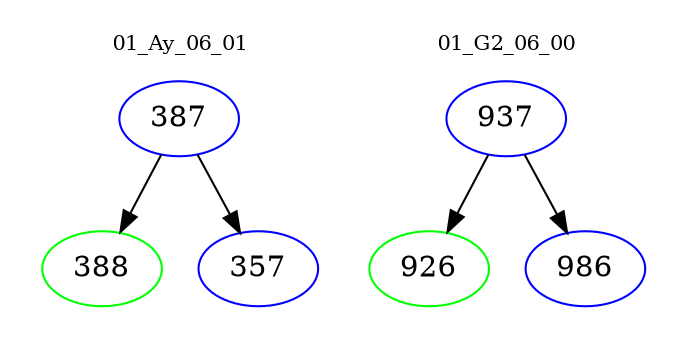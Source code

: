 digraph{
subgraph cluster_0 {
color = white
label = "01_Ay_06_01";
fontsize=10;
T0_387 [label="387", color="blue"]
T0_387 -> T0_388 [color="black"]
T0_388 [label="388", color="green"]
T0_387 -> T0_357 [color="black"]
T0_357 [label="357", color="blue"]
}
subgraph cluster_1 {
color = white
label = "01_G2_06_00";
fontsize=10;
T1_937 [label="937", color="blue"]
T1_937 -> T1_926 [color="black"]
T1_926 [label="926", color="green"]
T1_937 -> T1_986 [color="black"]
T1_986 [label="986", color="blue"]
}
}
